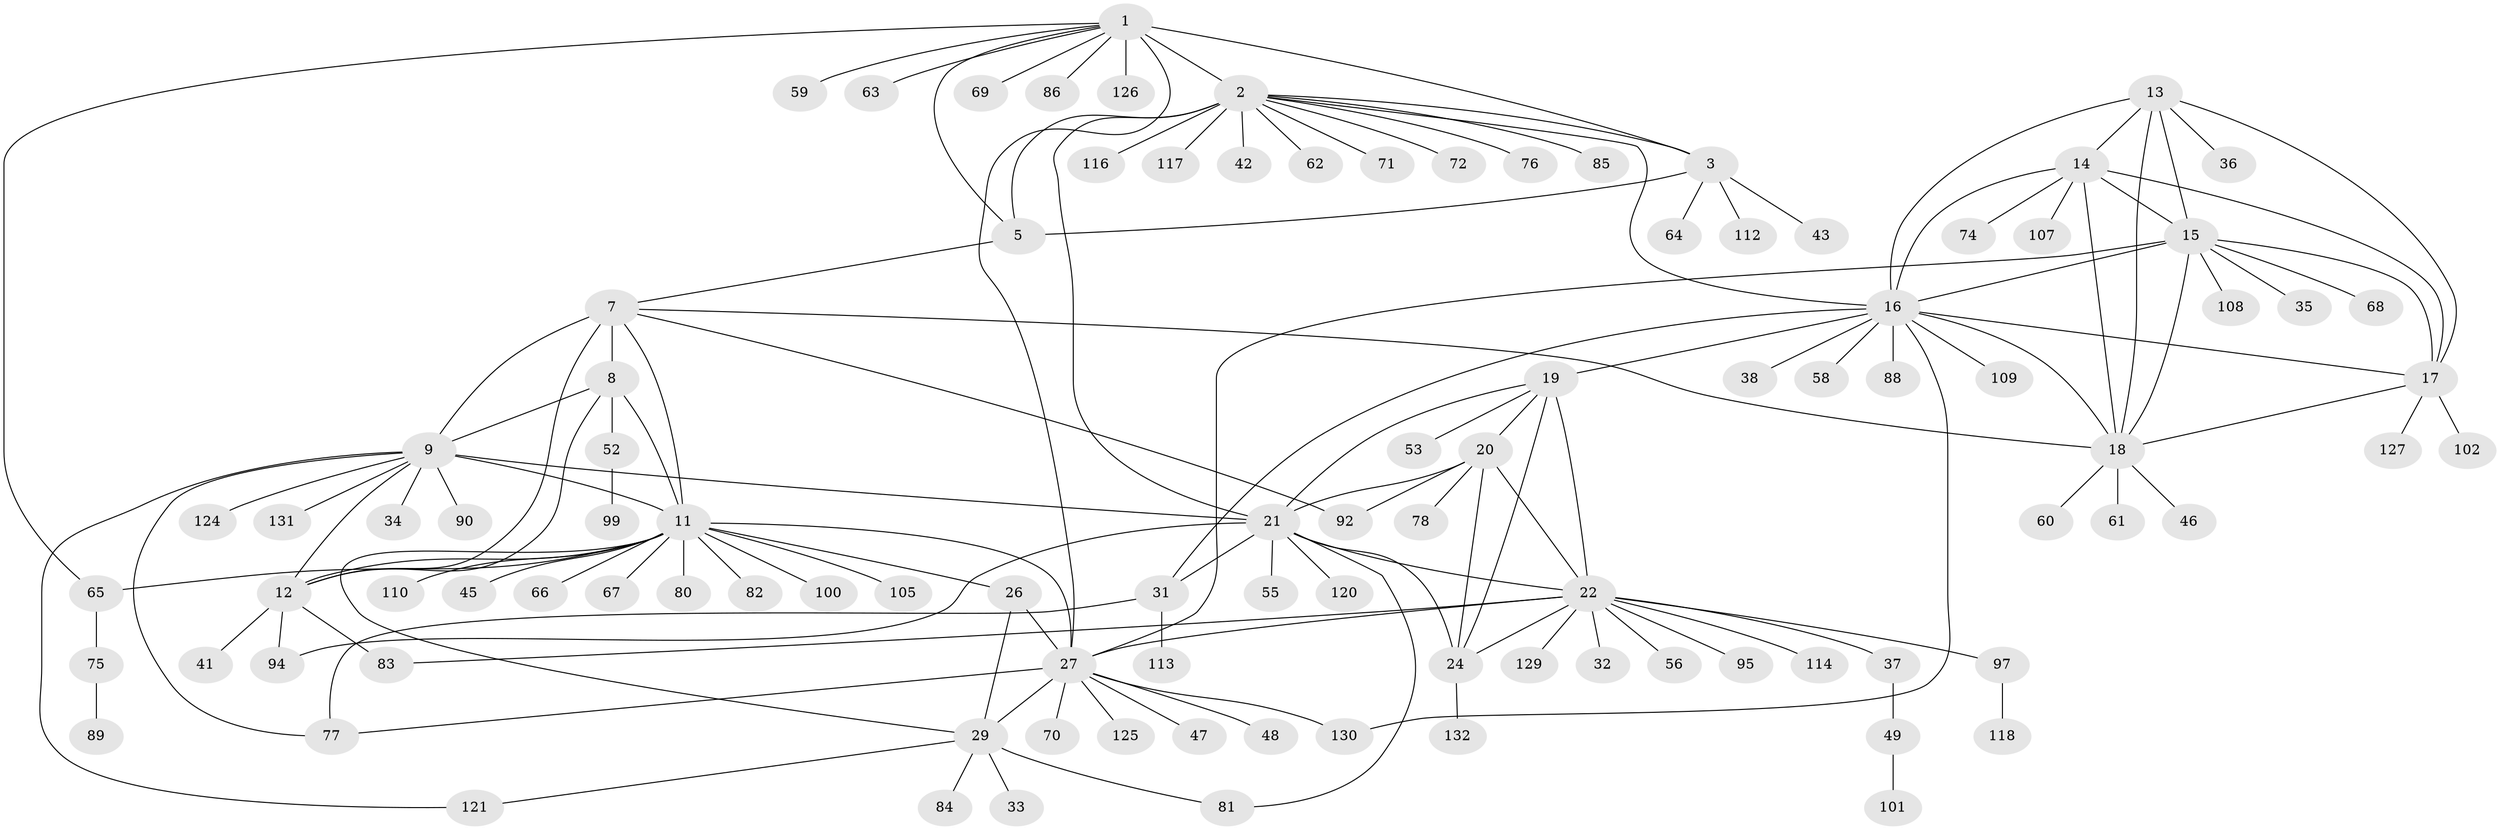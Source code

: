 // original degree distribution, {10: 0.05303030303030303, 9: 0.022727272727272728, 6: 0.015151515151515152, 7: 0.05303030303030303, 5: 0.007575757575757576, 13: 0.007575757575757576, 8: 0.03787878787878788, 11: 0.015151515151515152, 14: 0.007575757575757576, 12: 0.007575757575757576, 4: 0.015151515151515152, 1: 0.6060606060606061, 2: 0.13636363636363635, 3: 0.015151515151515152}
// Generated by graph-tools (version 1.1) at 2025/42/03/06/25 10:42:08]
// undirected, 102 vertices, 145 edges
graph export_dot {
graph [start="1"]
  node [color=gray90,style=filled];
  1 [super="+6"];
  2 [super="+4"];
  3 [super="+122"];
  5;
  7 [super="+10"];
  8 [super="+128"];
  9 [super="+40"];
  11 [super="+25"];
  12 [super="+54"];
  13 [super="+123"];
  14 [super="+57"];
  15 [super="+103"];
  16 [super="+73"];
  17 [super="+39"];
  18 [super="+50"];
  19;
  20 [super="+115"];
  21 [super="+96"];
  22 [super="+23"];
  24 [super="+44"];
  26 [super="+93"];
  27 [super="+28"];
  29 [super="+30"];
  31 [super="+111"];
  32;
  33;
  34;
  35;
  36 [super="+104"];
  37;
  38;
  41;
  42;
  43 [super="+51"];
  45;
  46;
  47;
  48 [super="+106"];
  49;
  52;
  53 [super="+87"];
  55;
  56;
  58;
  59;
  60;
  61 [super="+79"];
  62;
  63;
  64;
  65 [super="+91"];
  66;
  67;
  68;
  69;
  70;
  71 [super="+98"];
  72;
  74;
  75 [super="+119"];
  76;
  77;
  78;
  80;
  81;
  82;
  83;
  84;
  85;
  86;
  88;
  89;
  90;
  92;
  94;
  95;
  97;
  99;
  100;
  101;
  102;
  105;
  107;
  108;
  109;
  110;
  112;
  113;
  114;
  116;
  117;
  118;
  120;
  121;
  124;
  125;
  126;
  127;
  129;
  130;
  131;
  132;
  1 -- 2 [weight=4];
  1 -- 3 [weight=2];
  1 -- 5 [weight=2];
  1 -- 65;
  1 -- 69;
  1 -- 86;
  1 -- 126;
  1 -- 59;
  1 -- 63;
  1 -- 27;
  2 -- 3 [weight=2];
  2 -- 5 [weight=2];
  2 -- 21;
  2 -- 42;
  2 -- 62;
  2 -- 71;
  2 -- 116;
  2 -- 72;
  2 -- 76;
  2 -- 16;
  2 -- 85;
  2 -- 117;
  3 -- 5;
  3 -- 43;
  3 -- 64;
  3 -- 112;
  5 -- 7;
  7 -- 8 [weight=2];
  7 -- 9 [weight=2];
  7 -- 11 [weight=2];
  7 -- 12 [weight=2];
  7 -- 18;
  7 -- 92;
  8 -- 9;
  8 -- 11;
  8 -- 12;
  8 -- 52;
  9 -- 11;
  9 -- 12;
  9 -- 21;
  9 -- 34;
  9 -- 77;
  9 -- 90;
  9 -- 121;
  9 -- 124;
  9 -- 131;
  11 -- 12;
  11 -- 66;
  11 -- 67;
  11 -- 80;
  11 -- 82;
  11 -- 105;
  11 -- 65;
  11 -- 100;
  11 -- 45;
  11 -- 110;
  11 -- 26;
  11 -- 27 [weight=2];
  11 -- 29 [weight=2];
  12 -- 41;
  12 -- 83;
  12 -- 94;
  13 -- 14;
  13 -- 15;
  13 -- 16;
  13 -- 17;
  13 -- 18;
  13 -- 36;
  14 -- 15;
  14 -- 16;
  14 -- 17;
  14 -- 18;
  14 -- 74;
  14 -- 107;
  15 -- 16;
  15 -- 17;
  15 -- 18;
  15 -- 35;
  15 -- 68;
  15 -- 108;
  15 -- 27;
  16 -- 17;
  16 -- 18;
  16 -- 19;
  16 -- 31;
  16 -- 38;
  16 -- 58;
  16 -- 88;
  16 -- 109;
  16 -- 130;
  17 -- 18;
  17 -- 102;
  17 -- 127;
  18 -- 46;
  18 -- 60;
  18 -- 61;
  19 -- 20;
  19 -- 21;
  19 -- 22 [weight=2];
  19 -- 24;
  19 -- 53;
  20 -- 21;
  20 -- 22 [weight=2];
  20 -- 24;
  20 -- 78;
  20 -- 92;
  21 -- 22 [weight=2];
  21 -- 24;
  21 -- 31;
  21 -- 55;
  21 -- 81;
  21 -- 120;
  21 -- 94;
  22 -- 24 [weight=2];
  22 -- 27;
  22 -- 83;
  22 -- 95;
  22 -- 114;
  22 -- 129;
  22 -- 32;
  22 -- 97;
  22 -- 37;
  22 -- 56;
  24 -- 132;
  26 -- 27 [weight=2];
  26 -- 29 [weight=2];
  27 -- 29 [weight=4];
  27 -- 47;
  27 -- 48;
  27 -- 70;
  27 -- 125;
  27 -- 130;
  27 -- 77;
  29 -- 33;
  29 -- 121;
  29 -- 81;
  29 -- 84;
  31 -- 113;
  31 -- 77;
  37 -- 49;
  49 -- 101;
  52 -- 99;
  65 -- 75;
  75 -- 89;
  97 -- 118;
}
